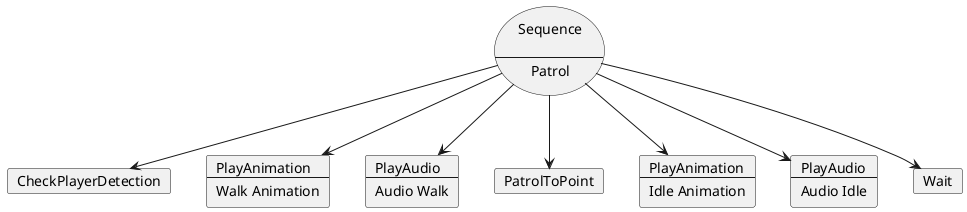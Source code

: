 @startuml

usecase Sequence[
    Sequence

    ---
    Patrol
]
card CheckPlayerDetection
card PlayAnimation0[
    PlayAnimation
    ---
    Walk Animation
]
card PlayAudio0[
    PlayAudio
    ---
    Audio Walk
]
card PatrolToPoint
card PlayAnimation1[
    PlayAnimation
    ---
    Idle Animation
]
card PlayAudio1[
    PlayAudio
    ---
    Audio Idle
]
card Wait



Sequence-->CheckPlayerDetection
Sequence-->PlayAnimation0
Sequence-->PlayAudio0
Sequence-->PatrolToPoint
Sequence-->PlayAnimation1
Sequence-->PlayAudio1
Sequence-->Wait


@enduml